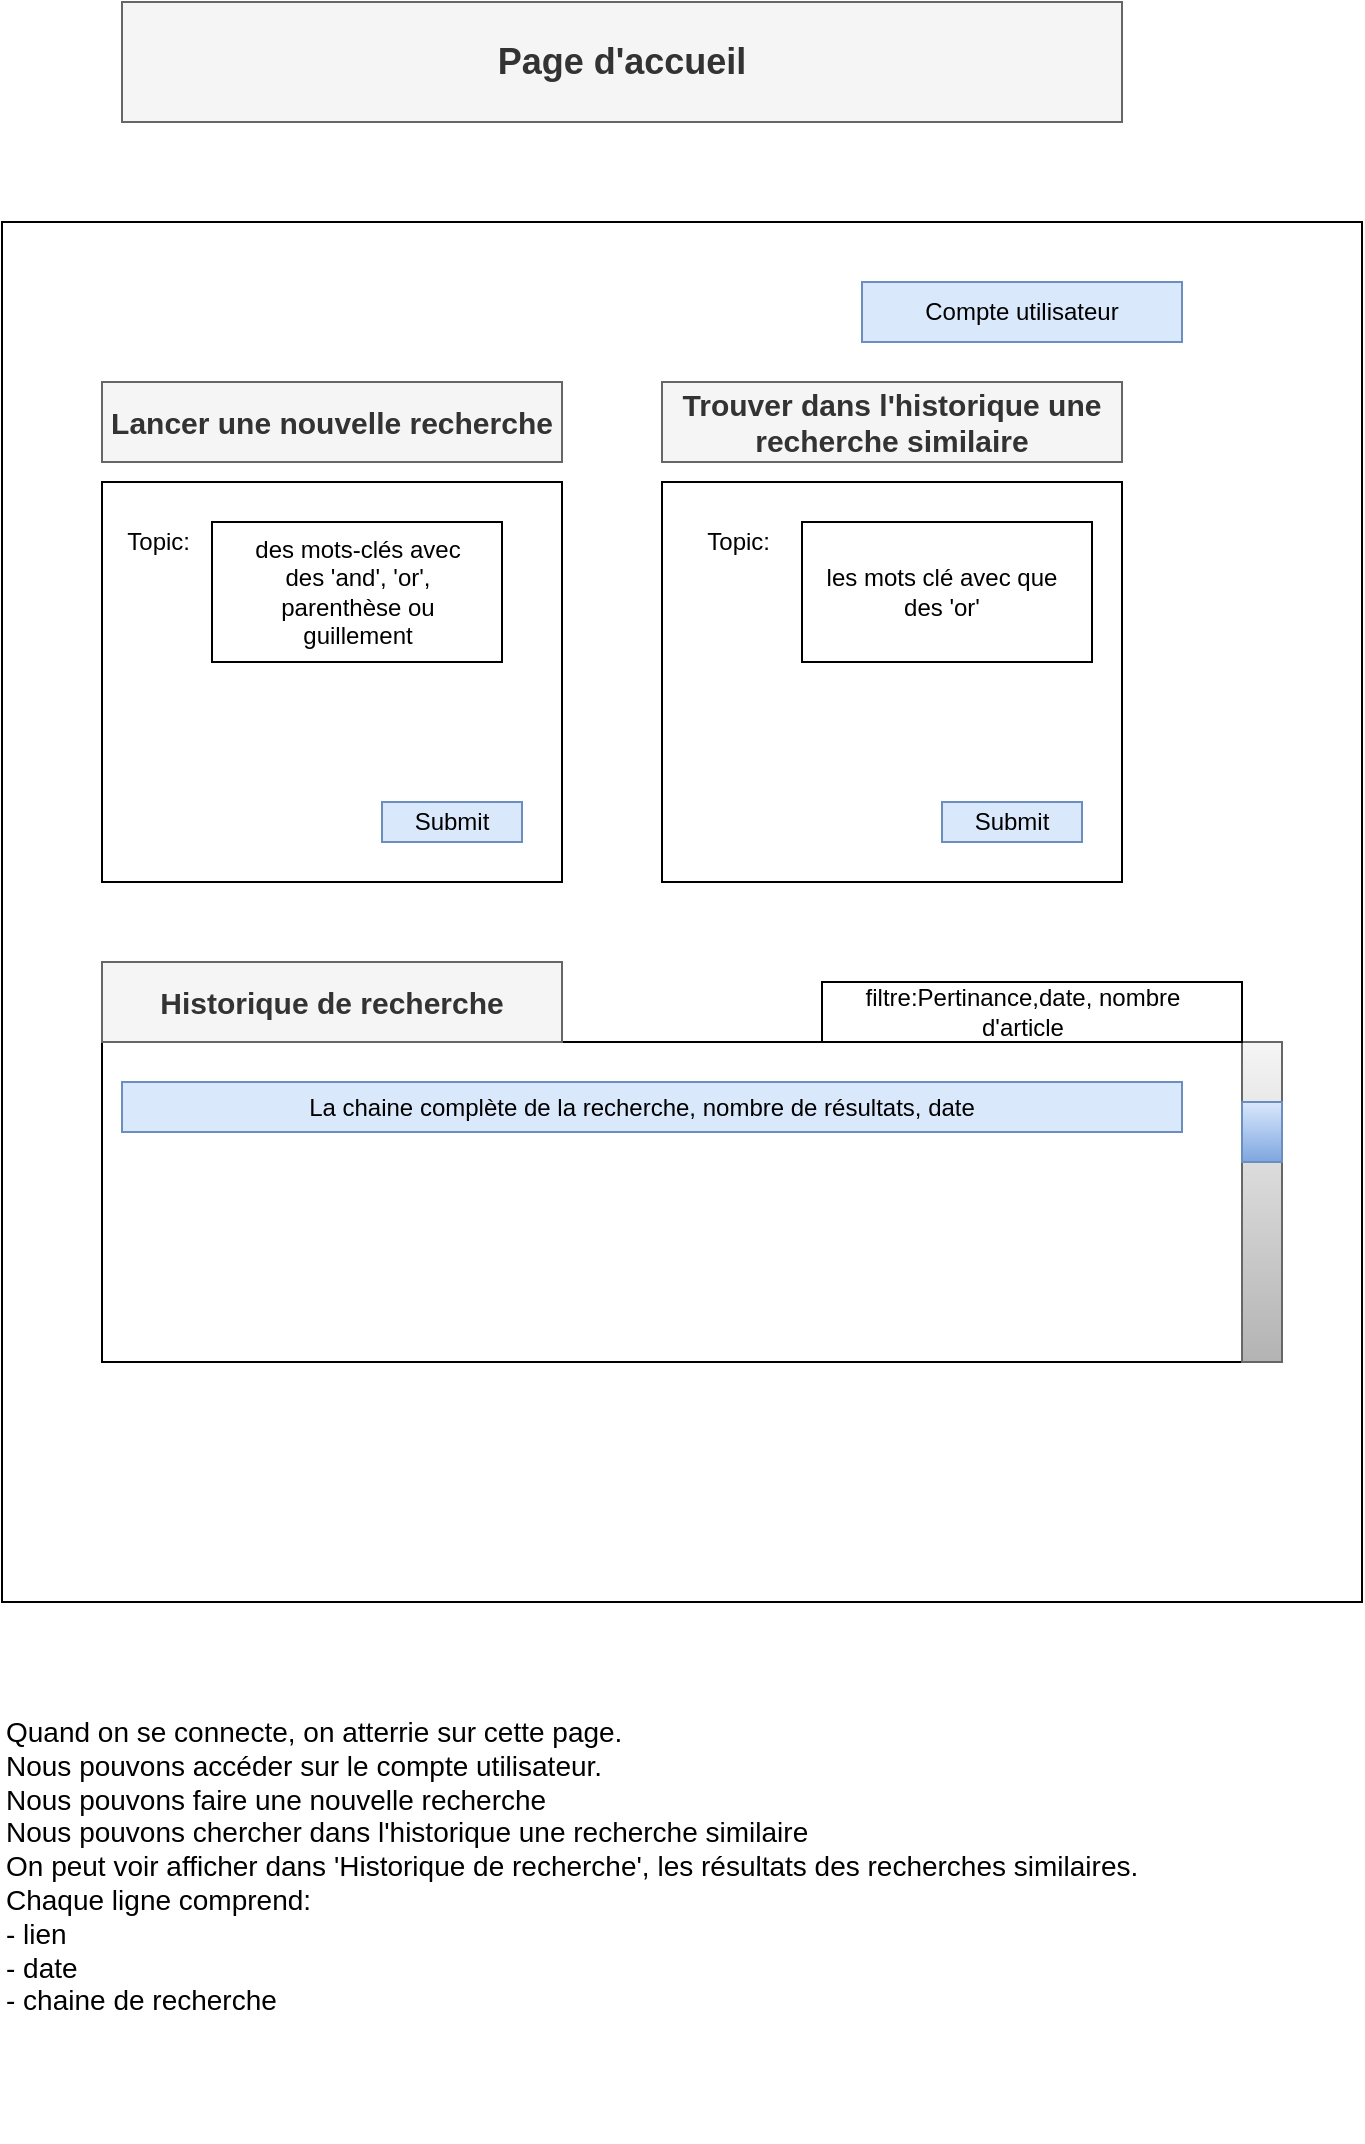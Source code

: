 <mxfile version="14.4.3" type="device"><diagram id="4caVJuUVEEkS1Bjjc2Xh" name="Page-1"><mxGraphModel dx="1350" dy="816" grid="1" gridSize="10" guides="1" tooltips="1" connect="1" arrows="1" fold="1" page="1" pageScale="1" pageWidth="827" pageHeight="1169" math="0" shadow="0"><root><mxCell id="0"/><mxCell id="1" parent="0"/><mxCell id="XZD2YxrCE6ASUmlQVl3M-1" value="&lt;font style=&quot;font-size: 18px&quot;&gt;&lt;b&gt;Page d'accueil&lt;/b&gt;&lt;/font&gt;" style="text;html=1;strokeColor=#666666;fillColor=#f5f5f5;align=center;verticalAlign=middle;whiteSpace=wrap;rounded=0;fontColor=#333333;" parent="1" vertex="1"><mxGeometry x="140" y="60" width="500" height="60" as="geometry"/></mxCell><mxCell id="XZD2YxrCE6ASUmlQVl3M-2" value="" style="rounded=0;whiteSpace=wrap;html=1;" parent="1" vertex="1"><mxGeometry x="80" y="170" width="680" height="690" as="geometry"/></mxCell><mxCell id="XZD2YxrCE6ASUmlQVl3M-3" value="Compte utilisateur" style="text;html=1;strokeColor=#6c8ebf;fillColor=#dae8fc;align=center;verticalAlign=middle;whiteSpace=wrap;rounded=0;" parent="1" vertex="1"><mxGeometry x="510" y="200" width="160" height="30" as="geometry"/></mxCell><mxCell id="XZD2YxrCE6ASUmlQVl3M-4" value="" style="rounded=0;whiteSpace=wrap;html=1;" parent="1" vertex="1"><mxGeometry x="130" y="300" width="230" height="200" as="geometry"/></mxCell><mxCell id="XZD2YxrCE6ASUmlQVl3M-5" value="&lt;b&gt;&lt;font style=&quot;font-size: 15px&quot;&gt;Lancer une nouvelle recherche&lt;/font&gt;&lt;/b&gt;" style="text;html=1;strokeColor=#666666;fillColor=#f5f5f5;align=center;verticalAlign=middle;whiteSpace=wrap;rounded=0;fontColor=#333333;" parent="1" vertex="1"><mxGeometry x="130" y="250" width="230" height="40" as="geometry"/></mxCell><mxCell id="XZD2YxrCE6ASUmlQVl3M-6" value="Topic:&amp;nbsp;" style="text;html=1;strokeColor=none;fillColor=none;align=center;verticalAlign=middle;whiteSpace=wrap;rounded=0;" parent="1" vertex="1"><mxGeometry x="140" y="320" width="40" height="20" as="geometry"/></mxCell><mxCell id="XZD2YxrCE6ASUmlQVl3M-7" value="" style="rounded=0;whiteSpace=wrap;html=1;" parent="1" vertex="1"><mxGeometry x="185" y="320" width="145" height="70" as="geometry"/></mxCell><mxCell id="XZD2YxrCE6ASUmlQVl3M-8" value="Submit" style="text;html=1;strokeColor=#6c8ebf;fillColor=#dae8fc;align=center;verticalAlign=middle;whiteSpace=wrap;rounded=0;" parent="1" vertex="1"><mxGeometry x="270" y="460" width="70" height="20" as="geometry"/></mxCell><mxCell id="XZD2YxrCE6ASUmlQVl3M-10" value="&lt;span style=&quot;font-size: 15px&quot;&gt;&lt;b&gt;Trouver dans l'historique une recherche similaire&lt;/b&gt;&lt;/span&gt;" style="text;html=1;strokeColor=#666666;fillColor=#f5f5f5;align=center;verticalAlign=middle;whiteSpace=wrap;rounded=0;fontColor=#333333;" parent="1" vertex="1"><mxGeometry x="410" y="250" width="230" height="40" as="geometry"/></mxCell><mxCell id="XZD2YxrCE6ASUmlQVl3M-11" value="" style="rounded=0;whiteSpace=wrap;html=1;" parent="1" vertex="1"><mxGeometry x="410" y="300" width="230" height="200" as="geometry"/></mxCell><mxCell id="XZD2YxrCE6ASUmlQVl3M-12" value="des mots-clés avec des 'and', 'or', parenthèse ou guillement" style="text;html=1;strokeColor=none;fillColor=none;align=center;verticalAlign=middle;whiteSpace=wrap;rounded=0;" parent="1" vertex="1"><mxGeometry x="202.5" y="340" width="110" height="30" as="geometry"/></mxCell><mxCell id="XZD2YxrCE6ASUmlQVl3M-14" value="Topic:&amp;nbsp;" style="text;html=1;strokeColor=none;fillColor=none;align=center;verticalAlign=middle;whiteSpace=wrap;rounded=0;" parent="1" vertex="1"><mxGeometry x="430" y="320" width="40" height="20" as="geometry"/></mxCell><mxCell id="XZD2YxrCE6ASUmlQVl3M-15" value="" style="rounded=0;whiteSpace=wrap;html=1;" parent="1" vertex="1"><mxGeometry x="480" y="320" width="145" height="70" as="geometry"/></mxCell><mxCell id="XZD2YxrCE6ASUmlQVl3M-16" value="les mots clé avec que des 'or'" style="text;html=1;strokeColor=none;fillColor=none;align=center;verticalAlign=middle;whiteSpace=wrap;rounded=0;" parent="1" vertex="1"><mxGeometry x="490" y="330" width="120" height="50" as="geometry"/></mxCell><mxCell id="XZD2YxrCE6ASUmlQVl3M-17" value="Submit" style="text;html=1;strokeColor=#6c8ebf;fillColor=#dae8fc;align=center;verticalAlign=middle;whiteSpace=wrap;rounded=0;" parent="1" vertex="1"><mxGeometry x="550" y="460" width="70" height="20" as="geometry"/></mxCell><mxCell id="XZD2YxrCE6ASUmlQVl3M-18" value="" style="rounded=0;whiteSpace=wrap;html=1;" parent="1" vertex="1"><mxGeometry x="130" y="580" width="590" height="160" as="geometry"/></mxCell><mxCell id="XZD2YxrCE6ASUmlQVl3M-19" value="" style="rounded=0;whiteSpace=wrap;html=1;fillColor=#f5f5f5;strokeColor=#666666;gradientColor=#b3b3b3;" parent="1" vertex="1"><mxGeometry x="700" y="580" width="20" height="160" as="geometry"/></mxCell><mxCell id="XZD2YxrCE6ASUmlQVl3M-20" value="" style="rounded=0;whiteSpace=wrap;html=1;gradientColor=#7ea6e0;fillColor=#dae8fc;strokeColor=#6c8ebf;" parent="1" vertex="1"><mxGeometry x="700" y="610" width="20" height="30" as="geometry"/></mxCell><mxCell id="XZD2YxrCE6ASUmlQVl3M-22" value="&lt;span style=&quot;font-size: 15px&quot;&gt;&lt;b&gt;Historique de recherche&lt;/b&gt;&lt;/span&gt;" style="text;html=1;strokeColor=#666666;fillColor=#f5f5f5;align=center;verticalAlign=middle;whiteSpace=wrap;rounded=0;fontColor=#333333;" parent="1" vertex="1"><mxGeometry x="130" y="540" width="230" height="40" as="geometry"/></mxCell><mxCell id="XZD2YxrCE6ASUmlQVl3M-23" value="" style="rounded=0;whiteSpace=wrap;html=1;fillColor=#dae8fc;strokeColor=#6c8ebf;" parent="1" vertex="1"><mxGeometry x="140" y="600" width="530" height="25" as="geometry"/></mxCell><mxCell id="XZD2YxrCE6ASUmlQVl3M-24" value="La chaine complète de la recherche, nombre de résultats, date" style="text;html=1;align=center;verticalAlign=middle;whiteSpace=wrap;rounded=0;" parent="1" vertex="1"><mxGeometry x="140" y="602.5" width="520" height="20" as="geometry"/></mxCell><mxCell id="IXpdFd72wyPn4_Epv0wh-1" value="&lt;font style=&quot;font-size: 14px&quot;&gt;Quand on se connecte, on atterrie sur cette page.&lt;br&gt;Nous pouvons accéder sur le compte utilisateur.&lt;br&gt;Nous pouvons faire une nouvelle recherche&lt;br&gt;Nous pouvons chercher dans l'historique une recherche similaire&amp;nbsp;&lt;br&gt;On peut voir afficher dans 'Historique de recherche', les résultats des recherches similaires.&lt;br&gt;Chaque ligne comprend:&lt;br&gt;- lien&lt;br&gt;- date&lt;br&gt;- chaine de recherche&lt;br&gt;&lt;/font&gt;" style="text;html=1;strokeColor=none;fillColor=none;align=left;verticalAlign=top;whiteSpace=wrap;rounded=0;" parent="1" vertex="1"><mxGeometry x="80" y="910" width="680" height="220" as="geometry"/></mxCell><mxCell id="IXpdFd72wyPn4_Epv0wh-2" value="" style="rounded=0;whiteSpace=wrap;html=1;align=left;" parent="1" vertex="1"><mxGeometry x="490" y="550" width="210" height="30" as="geometry"/></mxCell><mxCell id="IXpdFd72wyPn4_Epv0wh-3" value="filtre:Pertinance,date, nombre d'article" style="text;html=1;strokeColor=none;fillColor=none;align=center;verticalAlign=middle;whiteSpace=wrap;rounded=0;" parent="1" vertex="1"><mxGeometry x="490" y="555" width="201" height="20" as="geometry"/></mxCell></root></mxGraphModel></diagram></mxfile>
